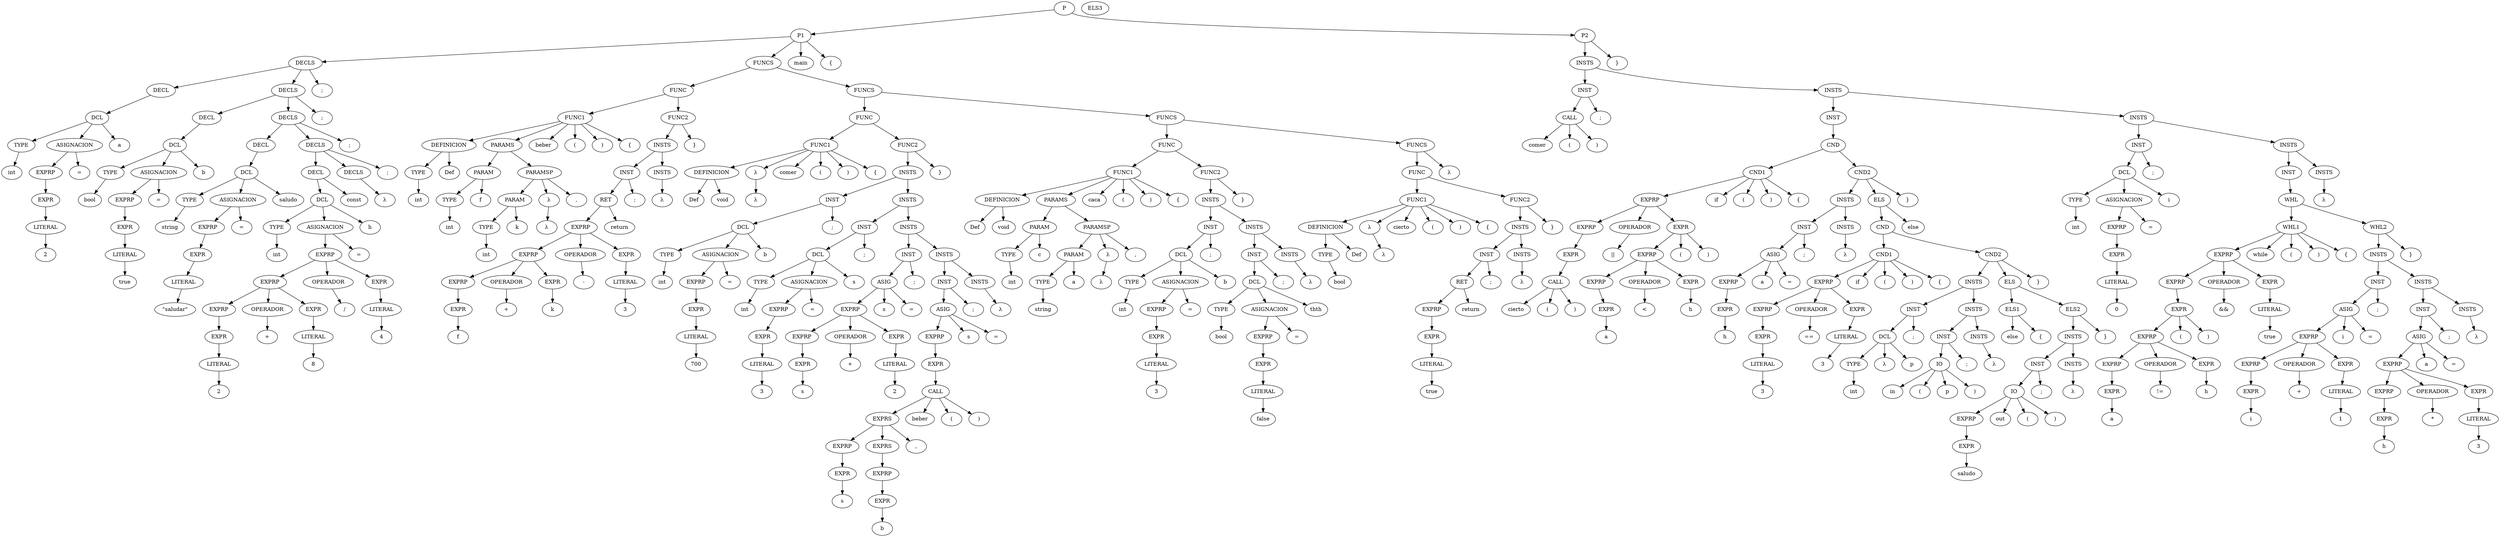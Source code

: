 strict digraph G {
  s863 [ label="TYPE" ];
  s864 [ label="int" ];
  s865 [ label="LITERAL" ];
  s866 [ label="2" ];
  s867 [ label="EXPR" ];
  s868 [ label="EXPRP" ];
  s869 [ label="ASIGNACION" ];
  s870 [ label="=" ];
  s871 [ label="DCL" ];
  s872 [ label="a" ];
  s873 [ label="DECL" ];
  s874 [ label="TYPE" ];
  s875 [ label="bool" ];
  s876 [ label="LITERAL" ];
  s877 [ label="true" ];
  s878 [ label="EXPR" ];
  s879 [ label="EXPRP" ];
  s880 [ label="ASIGNACION" ];
  s881 [ label="=" ];
  s882 [ label="DCL" ];
  s883 [ label="b" ];
  s884 [ label="DECL" ];
  s885 [ label="TYPE" ];
  s886 [ label="string" ];
  s887 [ label="LITERAL" ];
  s888 [ label="\"saludar\"" ];
  s889 [ label="EXPR" ];
  s890 [ label="EXPRP" ];
  s891 [ label="ASIGNACION" ];
  s892 [ label="=" ];
  s893 [ label="DCL" ];
  s894 [ label="saludo" ];
  s895 [ label="DECL" ];
  s896 [ label="TYPE" ];
  s897 [ label="int" ];
  s898 [ label="LITERAL" ];
  s899 [ label="2" ];
  s900 [ label="EXPR" ];
  s901 [ label="EXPRP" ];
  s902 [ label="OPERADOR" ];
  s903 [ label="+" ];
  s904 [ label="LITERAL" ];
  s905 [ label="8" ];
  s906 [ label="EXPR" ];
  s907 [ label="EXPRP" ];
  s908 [ label="OPERADOR" ];
  s909 [ label="/" ];
  s910 [ label="LITERAL" ];
  s911 [ label="4" ];
  s912 [ label="EXPR" ];
  s913 [ label="EXPRP" ];
  s914 [ label="ASIGNACION" ];
  s915 [ label="=" ];
  s916 [ label="DCL" ];
  s917 [ label="h" ];
  s918 [ label="DECL" ];
  s919 [ label="const" ];
  s920 [ label="DECLS" ];
  s921 [ label="λ" ];
  s922 [ label="DECLS" ];
  s923 [ label=";" ];
  s924 [ label="DECLS" ];
  s925 [ label=";" ];
  s926 [ label="DECLS" ];
  s927 [ label=";" ];
  s928 [ label="DECLS" ];
  s929 [ label=";" ];
  s930 [ label="TYPE" ];
  s931 [ label="int" ];
  s932 [ label="DEFINICION" ];
  s933 [ label="Def" ];
  s934 [ label="TYPE" ];
  s935 [ label="int" ];
  s936 [ label="PARAM" ];
  s937 [ label="f" ];
  s938 [ label="TYPE" ];
  s939 [ label="int" ];
  s940 [ label="PARAM" ];
  s941 [ label="k" ];
  s942 [ label="λ" ];
  s943 [ label="λ" ];
  s944 [ label="PARAMSP" ];
  s945 [ label="," ];
  s946 [ label="PARAMS" ];
  s947 [ label="FUNC1" ];
  s948 [ label="beber" ];
  s949 [ label="(" ];
  s950 [ label=")" ];
  s951 [ label="{" ];
  s952 [ label="EXPR" ];
  s953 [ label="f" ];
  s954 [ label="EXPRP" ];
  s955 [ label="OPERADOR" ];
  s956 [ label="+" ];
  s957 [ label="EXPR" ];
  s958 [ label="k" ];
  s959 [ label="EXPRP" ];
  s960 [ label="OPERADOR" ];
  s961 [ label="-" ];
  s962 [ label="LITERAL" ];
  s963 [ label="3" ];
  s964 [ label="EXPR" ];
  s965 [ label="EXPRP" ];
  s966 [ label="RET" ];
  s967 [ label="return" ];
  s968 [ label="INST" ];
  s969 [ label=";" ];
  s970 [ label="INSTS" ];
  s971 [ label="λ" ];
  s972 [ label="INSTS" ];
  s973 [ label="FUNC2" ];
  s974 [ label="}" ];
  s975 [ label="FUNC" ];
  s976 [ label="DEFINICION" ];
  s977 [ label="Def" ];
  s978 [ label="void" ];
  s979 [ label="λ" ];
  s980 [ label="λ" ];
  s981 [ label="FUNC1" ];
  s982 [ label="comer" ];
  s983 [ label="(" ];
  s984 [ label=")" ];
  s985 [ label="{" ];
  s986 [ label="TYPE" ];
  s987 [ label="int" ];
  s988 [ label="LITERAL" ];
  s989 [ label="700" ];
  s990 [ label="EXPR" ];
  s991 [ label="EXPRP" ];
  s992 [ label="ASIGNACION" ];
  s993 [ label="=" ];
  s994 [ label="DCL" ];
  s995 [ label="b" ];
  s996 [ label="INST" ];
  s997 [ label=";" ];
  s998 [ label="TYPE" ];
  s999 [ label="int" ];
  s1000 [ label="LITERAL" ];
  s1001 [ label="3" ];
  s1002 [ label="EXPR" ];
  s1003 [ label="EXPRP" ];
  s1004 [ label="ASIGNACION" ];
  s1005 [ label="=" ];
  s1006 [ label="DCL" ];
  s1007 [ label="s" ];
  s1008 [ label="INST" ];
  s1009 [ label=";" ];
  s1010 [ label="EXPR" ];
  s1011 [ label="s" ];
  s1012 [ label="EXPRP" ];
  s1013 [ label="OPERADOR" ];
  s1014 [ label="+" ];
  s1015 [ label="LITERAL" ];
  s1016 [ label="2" ];
  s1017 [ label="EXPR" ];
  s1018 [ label="EXPRP" ];
  s1019 [ label="ASIG" ];
  s1020 [ label="s" ];
  s1021 [ label="=" ];
  s1022 [ label="INST" ];
  s1023 [ label=";" ];
  s1024 [ label="EXPR" ];
  s1025 [ label="s" ];
  s1026 [ label="EXPRP" ];
  s1027 [ label="EXPR" ];
  s1028 [ label="b" ];
  s1029 [ label="EXPRP" ];
  s1030 [ label="EXPRS" ];
  s1031 [ label="EXPRS" ];
  s1032 [ label="," ];
  s1033 [ label="CALL" ];
  s1034 [ label="beber" ];
  s1035 [ label="(" ];
  s1036 [ label=")" ];
  s1037 [ label="EXPR" ];
  s1038 [ label="EXPRP" ];
  s1039 [ label="ASIG" ];
  s1040 [ label="s" ];
  s1041 [ label="=" ];
  s1042 [ label="INST" ];
  s1043 [ label=";" ];
  s1044 [ label="INSTS" ];
  s1045 [ label="λ" ];
  s1046 [ label="INSTS" ];
  s1047 [ label="INSTS" ];
  s1048 [ label="INSTS" ];
  s1049 [ label="INSTS" ];
  s1050 [ label="FUNC2" ];
  s1051 [ label="}" ];
  s1052 [ label="FUNC" ];
  s1053 [ label="DEFINICION" ];
  s1054 [ label="Def" ];
  s1055 [ label="void" ];
  s1056 [ label="TYPE" ];
  s1057 [ label="int" ];
  s1058 [ label="PARAM" ];
  s1059 [ label="c" ];
  s1060 [ label="TYPE" ];
  s1061 [ label="string" ];
  s1062 [ label="PARAM" ];
  s1063 [ label="a" ];
  s1064 [ label="λ" ];
  s1065 [ label="λ" ];
  s1066 [ label="PARAMSP" ];
  s1067 [ label="," ];
  s1068 [ label="PARAMS" ];
  s1069 [ label="FUNC1" ];
  s1070 [ label="caca" ];
  s1071 [ label="(" ];
  s1072 [ label=")" ];
  s1073 [ label="{" ];
  s1074 [ label="TYPE" ];
  s1075 [ label="int" ];
  s1076 [ label="LITERAL" ];
  s1077 [ label="3" ];
  s1078 [ label="EXPR" ];
  s1079 [ label="EXPRP" ];
  s1080 [ label="ASIGNACION" ];
  s1081 [ label="=" ];
  s1082 [ label="DCL" ];
  s1083 [ label="b" ];
  s1084 [ label="INST" ];
  s1085 [ label=";" ];
  s1086 [ label="TYPE" ];
  s1087 [ label="bool" ];
  s1088 [ label="LITERAL" ];
  s1089 [ label="false" ];
  s1090 [ label="EXPR" ];
  s1091 [ label="EXPRP" ];
  s1092 [ label="ASIGNACION" ];
  s1093 [ label="=" ];
  s1094 [ label="DCL" ];
  s1095 [ label="thth" ];
  s1096 [ label="INST" ];
  s1097 [ label=";" ];
  s1098 [ label="INSTS" ];
  s1099 [ label="λ" ];
  s1100 [ label="INSTS" ];
  s1101 [ label="INSTS" ];
  s1102 [ label="FUNC2" ];
  s1103 [ label="}" ];
  s1104 [ label="FUNC" ];
  s1105 [ label="TYPE" ];
  s1106 [ label="bool" ];
  s1107 [ label="DEFINICION" ];
  s1108 [ label="Def" ];
  s1109 [ label="λ" ];
  s1110 [ label="λ" ];
  s1111 [ label="FUNC1" ];
  s1112 [ label="cierto" ];
  s1113 [ label="(" ];
  s1114 [ label=")" ];
  s1115 [ label="{" ];
  s1116 [ label="LITERAL" ];
  s1117 [ label="true" ];
  s1118 [ label="EXPR" ];
  s1119 [ label="EXPRP" ];
  s1120 [ label="RET" ];
  s1121 [ label="return" ];
  s1122 [ label="INST" ];
  s1123 [ label=";" ];
  s1124 [ label="INSTS" ];
  s1125 [ label="λ" ];
  s1126 [ label="INSTS" ];
  s1127 [ label="FUNC2" ];
  s1128 [ label="}" ];
  s1129 [ label="FUNC" ];
  s1130 [ label="λ" ];
  s1131 [ label="FUNCS" ];
  s1132 [ label="FUNCS" ];
  s1133 [ label="FUNCS" ];
  s1134 [ label="FUNCS" ];
  s1135 [ label="P1" ];
  s1136 [ label="main" ];
  s1137 [ label="{" ];
  s1138 [ label="CALL" ];
  s1139 [ label="comer" ];
  s1140 [ label="(" ];
  s1141 [ label=")" ];
  s1142 [ label="INST" ];
  s1143 [ label=";" ];
  s1144 [ label="CALL" ];
  s1145 [ label="cierto" ];
  s1146 [ label="(" ];
  s1147 [ label=")" ];
  s1148 [ label="EXPR" ];
  s1149 [ label="EXPRP" ];
  s1150 [ label="OPERADOR" ];
  s1151 [ label="||" ];
  s1152 [ label="EXPR" ];
  s1153 [ label="a" ];
  s1154 [ label="EXPRP" ];
  s1155 [ label="OPERADOR" ];
  s1156 [ label="<" ];
  s1157 [ label="EXPR" ];
  s1158 [ label="h" ];
  s1159 [ label="EXPRP" ];
  s1160 [ label="EXPR" ];
  s1161 [ label="(" ];
  s1162 [ label=")" ];
  s1163 [ label="EXPRP" ];
  s1164 [ label="CND1" ];
  s1165 [ label="if" ];
  s1166 [ label="(" ];
  s1167 [ label=")" ];
  s1168 [ label="{" ];
  s1169 [ label="EXPR" ];
  s1170 [ label="h" ];
  s1171 [ label="EXPRP" ];
  s1172 [ label="ASIG" ];
  s1173 [ label="a" ];
  s1174 [ label="=" ];
  s1175 [ label="INST" ];
  s1176 [ label=";" ];
  s1177 [ label="INSTS" ];
  s1178 [ label="λ" ];
  s1179 [ label="INSTS" ];
  s1180 [ label="ELS3" ];
  s1181 [ label="LITERAL" ];
  s1182 [ label="3" ];
  s1183 [ label="EXPR" ];
  s1184 [ label="EXPRP" ];
  s1185 [ label="OPERADOR" ];
  s1186 [ label="==" ];
  s1187 [ label="LITERAL" ];
  s1188 [ label="3" ];
  s1189 [ label="EXPR" ];
  s1190 [ label="EXPRP" ];
  s1191 [ label="CND1" ];
  s1192 [ label="if" ];
  s1193 [ label="(" ];
  s1194 [ label=")" ];
  s1195 [ label="{" ];
  s1196 [ label="TYPE" ];
  s1197 [ label="int" ];
  s1198 [ label="λ" ];
  s1199 [ label="DCL" ];
  s1200 [ label="p" ];
  s1201 [ label="INST" ];
  s1202 [ label=";" ];
  s1203 [ label="IO" ];
  s1204 [ label="in" ];
  s1205 [ label="(" ];
  s1206 [ label="p" ];
  s1207 [ label=")" ];
  s1208 [ label="INST" ];
  s1209 [ label=";" ];
  s1210 [ label="INSTS" ];
  s1211 [ label="λ" ];
  s1212 [ label="INSTS" ];
  s1213 [ label="INSTS" ];
  s1214 [ label="ELS1" ];
  s1215 [ label="else" ];
  s1216 [ label="{" ];
  s1217 [ label="EXPR" ];
  s1218 [ label="saludo" ];
  s1219 [ label="EXPRP" ];
  s1220 [ label="IO" ];
  s1221 [ label="out" ];
  s1222 [ label="(" ];
  s1223 [ label=")" ];
  s1224 [ label="INST" ];
  s1225 [ label=";" ];
  s1226 [ label="INSTS" ];
  s1227 [ label="λ" ];
  s1228 [ label="INSTS" ];
  s1229 [ label="ELS2" ];
  s1230 [ label="}" ];
  s1231 [ label="ELS" ];
  s1232 [ label="CND2" ];
  s1233 [ label="}" ];
  s1234 [ label="CND" ];
  s1235 [ label="ELS" ];
  s1236 [ label="else" ];
  s1237 [ label="CND2" ];
  s1238 [ label="}" ];
  s1239 [ label="CND" ];
  s1240 [ label="INST" ];
  s1241 [ label="TYPE" ];
  s1242 [ label="int" ];
  s1243 [ label="LITERAL" ];
  s1244 [ label="0" ];
  s1245 [ label="EXPR" ];
  s1246 [ label="EXPRP" ];
  s1247 [ label="ASIGNACION" ];
  s1248 [ label="=" ];
  s1249 [ label="DCL" ];
  s1250 [ label="i" ];
  s1251 [ label="INST" ];
  s1252 [ label=";" ];
  s1253 [ label="EXPR" ];
  s1254 [ label="a" ];
  s1255 [ label="EXPRP" ];
  s1256 [ label="OPERADOR" ];
  s1257 [ label="!=" ];
  s1258 [ label="EXPR" ];
  s1259 [ label="h" ];
  s1260 [ label="EXPRP" ];
  s1261 [ label="EXPR" ];
  s1262 [ label="(" ];
  s1263 [ label=")" ];
  s1264 [ label="EXPRP" ];
  s1265 [ label="OPERADOR" ];
  s1266 [ label="&&" ];
  s1267 [ label="LITERAL" ];
  s1268 [ label="true" ];
  s1269 [ label="EXPR" ];
  s1270 [ label="EXPRP" ];
  s1271 [ label="WHL1" ];
  s1272 [ label="while" ];
  s1273 [ label="(" ];
  s1274 [ label=")" ];
  s1275 [ label="{" ];
  s1276 [ label="EXPR" ];
  s1277 [ label="i" ];
  s1278 [ label="EXPRP" ];
  s1279 [ label="OPERADOR" ];
  s1280 [ label="+" ];
  s1281 [ label="LITERAL" ];
  s1282 [ label="1" ];
  s1283 [ label="EXPR" ];
  s1284 [ label="EXPRP" ];
  s1285 [ label="ASIG" ];
  s1286 [ label="i" ];
  s1287 [ label="=" ];
  s1288 [ label="INST" ];
  s1289 [ label=";" ];
  s1290 [ label="EXPR" ];
  s1291 [ label="h" ];
  s1292 [ label="EXPRP" ];
  s1293 [ label="OPERADOR" ];
  s1294 [ label="*" ];
  s1295 [ label="LITERAL" ];
  s1296 [ label="3" ];
  s1297 [ label="EXPR" ];
  s1298 [ label="EXPRP" ];
  s1299 [ label="ASIG" ];
  s1300 [ label="a" ];
  s1301 [ label="=" ];
  s1302 [ label="INST" ];
  s1303 [ label=";" ];
  s1304 [ label="INSTS" ];
  s1305 [ label="λ" ];
  s1306 [ label="INSTS" ];
  s1307 [ label="INSTS" ];
  s1308 [ label="WHL2" ];
  s1309 [ label="}" ];
  s1310 [ label="WHL" ];
  s1311 [ label="INST" ];
  s1312 [ label="INSTS" ];
  s1313 [ label="λ" ];
  s1314 [ label="INSTS" ];
  s1315 [ label="INSTS" ];
  s1316 [ label="INSTS" ];
  s1317 [ label="INSTS" ];
  s1318 [ label="P2" ];
  s1319 [ label="}" ];
  s1320 [ label="P" ];
  s863 -> s864;
  s865 -> s866;
  s867 -> s865;
  s868 -> s867;
  s869 -> s870;
  s869 -> s868;
  s871 -> s863;
  s871 -> s872;
  s871 -> s869;
  s873 -> s871;
  s874 -> s875;
  s876 -> s877;
  s878 -> s876;
  s879 -> s878;
  s880 -> s881;
  s880 -> s879;
  s882 -> s874;
  s882 -> s883;
  s882 -> s880;
  s884 -> s882;
  s885 -> s886;
  s887 -> s888;
  s889 -> s887;
  s890 -> s889;
  s891 -> s892;
  s891 -> s890;
  s893 -> s885;
  s893 -> s894;
  s893 -> s891;
  s895 -> s893;
  s896 -> s897;
  s898 -> s899;
  s900 -> s898;
  s901 -> s900;
  s902 -> s903;
  s904 -> s905;
  s906 -> s904;
  s907 -> s901;
  s907 -> s902;
  s907 -> s906;
  s908 -> s909;
  s910 -> s911;
  s912 -> s910;
  s913 -> s907;
  s913 -> s908;
  s913 -> s912;
  s914 -> s915;
  s914 -> s913;
  s916 -> s896;
  s916 -> s917;
  s916 -> s914;
  s918 -> s919;
  s918 -> s916;
  s920 -> s921;
  s922 -> s918;
  s922 -> s923;
  s922 -> s920;
  s924 -> s895;
  s924 -> s925;
  s924 -> s922;
  s926 -> s884;
  s926 -> s927;
  s926 -> s924;
  s928 -> s873;
  s928 -> s929;
  s928 -> s926;
  s930 -> s931;
  s932 -> s933;
  s932 -> s930;
  s934 -> s935;
  s936 -> s934;
  s936 -> s937;
  s938 -> s939;
  s940 -> s938;
  s940 -> s941;
  s942 -> s943;
  s944 -> s945;
  s944 -> s940;
  s944 -> s942;
  s946 -> s936;
  s946 -> s944;
  s947 -> s932;
  s947 -> s948;
  s947 -> s949;
  s947 -> s946;
  s947 -> s950;
  s947 -> s951;
  s952 -> s953;
  s954 -> s952;
  s955 -> s956;
  s957 -> s958;
  s959 -> s954;
  s959 -> s955;
  s959 -> s957;
  s960 -> s961;
  s962 -> s963;
  s964 -> s962;
  s965 -> s959;
  s965 -> s960;
  s965 -> s964;
  s966 -> s967;
  s966 -> s965;
  s968 -> s966;
  s968 -> s969;
  s970 -> s971;
  s972 -> s968;
  s972 -> s970;
  s973 -> s972;
  s973 -> s974;
  s975 -> s947;
  s975 -> s973;
  s976 -> s977;
  s976 -> s978;
  s979 -> s980;
  s981 -> s976;
  s981 -> s982;
  s981 -> s983;
  s981 -> s979;
  s981 -> s984;
  s981 -> s985;
  s986 -> s987;
  s988 -> s989;
  s990 -> s988;
  s991 -> s990;
  s992 -> s993;
  s992 -> s991;
  s994 -> s986;
  s994 -> s995;
  s994 -> s992;
  s996 -> s994;
  s996 -> s997;
  s998 -> s999;
  s1000 -> s1001;
  s1002 -> s1000;
  s1003 -> s1002;
  s1004 -> s1005;
  s1004 -> s1003;
  s1006 -> s998;
  s1006 -> s1007;
  s1006 -> s1004;
  s1008 -> s1006;
  s1008 -> s1009;
  s1010 -> s1011;
  s1012 -> s1010;
  s1013 -> s1014;
  s1015 -> s1016;
  s1017 -> s1015;
  s1018 -> s1012;
  s1018 -> s1013;
  s1018 -> s1017;
  s1019 -> s1020;
  s1019 -> s1021;
  s1019 -> s1018;
  s1022 -> s1019;
  s1022 -> s1023;
  s1024 -> s1025;
  s1026 -> s1024;
  s1027 -> s1028;
  s1029 -> s1027;
  s1030 -> s1029;
  s1031 -> s1026;
  s1031 -> s1032;
  s1031 -> s1030;
  s1033 -> s1034;
  s1033 -> s1035;
  s1033 -> s1031;
  s1033 -> s1036;
  s1037 -> s1033;
  s1038 -> s1037;
  s1039 -> s1040;
  s1039 -> s1041;
  s1039 -> s1038;
  s1042 -> s1039;
  s1042 -> s1043;
  s1044 -> s1045;
  s1046 -> s1042;
  s1046 -> s1044;
  s1047 -> s1022;
  s1047 -> s1046;
  s1048 -> s1008;
  s1048 -> s1047;
  s1049 -> s996;
  s1049 -> s1048;
  s1050 -> s1049;
  s1050 -> s1051;
  s1052 -> s981;
  s1052 -> s1050;
  s1053 -> s1054;
  s1053 -> s1055;
  s1056 -> s1057;
  s1058 -> s1056;
  s1058 -> s1059;
  s1060 -> s1061;
  s1062 -> s1060;
  s1062 -> s1063;
  s1064 -> s1065;
  s1066 -> s1067;
  s1066 -> s1062;
  s1066 -> s1064;
  s1068 -> s1058;
  s1068 -> s1066;
  s1069 -> s1053;
  s1069 -> s1070;
  s1069 -> s1071;
  s1069 -> s1068;
  s1069 -> s1072;
  s1069 -> s1073;
  s1074 -> s1075;
  s1076 -> s1077;
  s1078 -> s1076;
  s1079 -> s1078;
  s1080 -> s1081;
  s1080 -> s1079;
  s1082 -> s1074;
  s1082 -> s1083;
  s1082 -> s1080;
  s1084 -> s1082;
  s1084 -> s1085;
  s1086 -> s1087;
  s1088 -> s1089;
  s1090 -> s1088;
  s1091 -> s1090;
  s1092 -> s1093;
  s1092 -> s1091;
  s1094 -> s1086;
  s1094 -> s1095;
  s1094 -> s1092;
  s1096 -> s1094;
  s1096 -> s1097;
  s1098 -> s1099;
  s1100 -> s1096;
  s1100 -> s1098;
  s1101 -> s1084;
  s1101 -> s1100;
  s1102 -> s1101;
  s1102 -> s1103;
  s1104 -> s1069;
  s1104 -> s1102;
  s1105 -> s1106;
  s1107 -> s1108;
  s1107 -> s1105;
  s1109 -> s1110;
  s1111 -> s1107;
  s1111 -> s1112;
  s1111 -> s1113;
  s1111 -> s1109;
  s1111 -> s1114;
  s1111 -> s1115;
  s1116 -> s1117;
  s1118 -> s1116;
  s1119 -> s1118;
  s1120 -> s1121;
  s1120 -> s1119;
  s1122 -> s1120;
  s1122 -> s1123;
  s1124 -> s1125;
  s1126 -> s1122;
  s1126 -> s1124;
  s1127 -> s1126;
  s1127 -> s1128;
  s1129 -> s1111;
  s1129 -> s1127;
  s1131 -> s1129;
  s1131 -> s1130;
  s1132 -> s1104;
  s1132 -> s1131;
  s1133 -> s1052;
  s1133 -> s1132;
  s1134 -> s975;
  s1134 -> s1133;
  s1135 -> s928;
  s1135 -> s1134;
  s1135 -> s1136;
  s1135 -> s1137;
  s1138 -> s1139;
  s1138 -> s1140;
  s1138 -> s1141;
  s1142 -> s1138;
  s1142 -> s1143;
  s1144 -> s1145;
  s1144 -> s1146;
  s1144 -> s1147;
  s1148 -> s1144;
  s1149 -> s1148;
  s1150 -> s1151;
  s1152 -> s1153;
  s1154 -> s1152;
  s1155 -> s1156;
  s1157 -> s1158;
  s1159 -> s1154;
  s1159 -> s1155;
  s1159 -> s1157;
  s1160 -> s1161;
  s1160 -> s1159;
  s1160 -> s1162;
  s1163 -> s1149;
  s1163 -> s1150;
  s1163 -> s1160;
  s1164 -> s1165;
  s1164 -> s1166;
  s1164 -> s1163;
  s1164 -> s1167;
  s1164 -> s1168;
  s1169 -> s1170;
  s1171 -> s1169;
  s1172 -> s1173;
  s1172 -> s1174;
  s1172 -> s1171;
  s1175 -> s1172;
  s1175 -> s1176;
  s1177 -> s1178;
  s1179 -> s1175;
  s1179 -> s1177;
  s1181 -> s1182;
  s1183 -> s1181;
  s1184 -> s1183;
  s1185 -> s1186;
  s1187 -> s1188;
  s1189 -> s1187;
  s1190 -> s1184;
  s1190 -> s1185;
  s1190 -> s1189;
  s1191 -> s1192;
  s1191 -> s1193;
  s1191 -> s1190;
  s1191 -> s1194;
  s1191 -> s1195;
  s1196 -> s1197;
  s1199 -> s1196;
  s1199 -> s1200;
  s1199 -> s1198;
  s1201 -> s1199;
  s1201 -> s1202;
  s1203 -> s1204;
  s1203 -> s1205;
  s1203 -> s1207;
  s1203 -> s1206;
  s1208 -> s1203;
  s1208 -> s1209;
  s1210 -> s1211;
  s1212 -> s1208;
  s1212 -> s1210;
  s1213 -> s1201;
  s1213 -> s1212;
  s1214 -> s1215;
  s1214 -> s1216;
  s1217 -> s1218;
  s1219 -> s1217;
  s1220 -> s1221;
  s1220 -> s1222;
  s1220 -> s1219;
  s1220 -> s1223;
  s1224 -> s1220;
  s1224 -> s1225;
  s1226 -> s1227;
  s1228 -> s1224;
  s1228 -> s1226;
  s1229 -> s1228;
  s1229 -> s1230;
  s1231 -> s1214;
  s1231 -> s1229;
  s1232 -> s1213;
  s1232 -> s1233;
  s1232 -> s1231;
  s1234 -> s1191;
  s1234 -> s1232;
  s1235 -> s1236;
  s1235 -> s1234;
  s1237 -> s1179;
  s1237 -> s1238;
  s1237 -> s1235;
  s1239 -> s1164;
  s1239 -> s1237;
  s1240 -> s1239;
  s1241 -> s1242;
  s1243 -> s1244;
  s1245 -> s1243;
  s1246 -> s1245;
  s1247 -> s1248;
  s1247 -> s1246;
  s1249 -> s1241;
  s1249 -> s1250;
  s1249 -> s1247;
  s1251 -> s1249;
  s1251 -> s1252;
  s1253 -> s1254;
  s1255 -> s1253;
  s1256 -> s1257;
  s1258 -> s1259;
  s1260 -> s1255;
  s1260 -> s1256;
  s1260 -> s1258;
  s1261 -> s1262;
  s1261 -> s1260;
  s1261 -> s1263;
  s1264 -> s1261;
  s1265 -> s1266;
  s1267 -> s1268;
  s1269 -> s1267;
  s1270 -> s1264;
  s1270 -> s1265;
  s1270 -> s1269;
  s1271 -> s1272;
  s1271 -> s1273;
  s1271 -> s1270;
  s1271 -> s1274;
  s1271 -> s1275;
  s1276 -> s1277;
  s1278 -> s1276;
  s1279 -> s1280;
  s1281 -> s1282;
  s1283 -> s1281;
  s1284 -> s1278;
  s1284 -> s1279;
  s1284 -> s1283;
  s1285 -> s1286;
  s1285 -> s1287;
  s1285 -> s1284;
  s1288 -> s1285;
  s1288 -> s1289;
  s1290 -> s1291;
  s1292 -> s1290;
  s1293 -> s1294;
  s1295 -> s1296;
  s1297 -> s1295;
  s1298 -> s1292;
  s1298 -> s1293;
  s1298 -> s1297;
  s1299 -> s1300;
  s1299 -> s1301;
  s1299 -> s1298;
  s1302 -> s1299;
  s1302 -> s1303;
  s1304 -> s1305;
  s1306 -> s1302;
  s1306 -> s1304;
  s1307 -> s1288;
  s1307 -> s1306;
  s1308 -> s1307;
  s1308 -> s1309;
  s1310 -> s1271;
  s1310 -> s1308;
  s1311 -> s1310;
  s1312 -> s1313;
  s1314 -> s1311;
  s1314 -> s1312;
  s1315 -> s1251;
  s1315 -> s1314;
  s1316 -> s1240;
  s1316 -> s1315;
  s1317 -> s1142;
  s1317 -> s1316;
  s1318 -> s1317;
  s1318 -> s1319;
  s1320 -> s1135;
  s1320 -> s1318;
}
